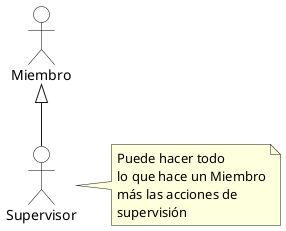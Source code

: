 @startuml
skinparam actor {
    BackgroundColor white
    BorderColor black
}

actor "Miembro" as member
actor "Supervisor" as supervisor

supervisor -up-|> member
note right of supervisor : Puede hacer todo\nlo que hace un Miembro\nmás las acciones de\nsupervisión

@enduml